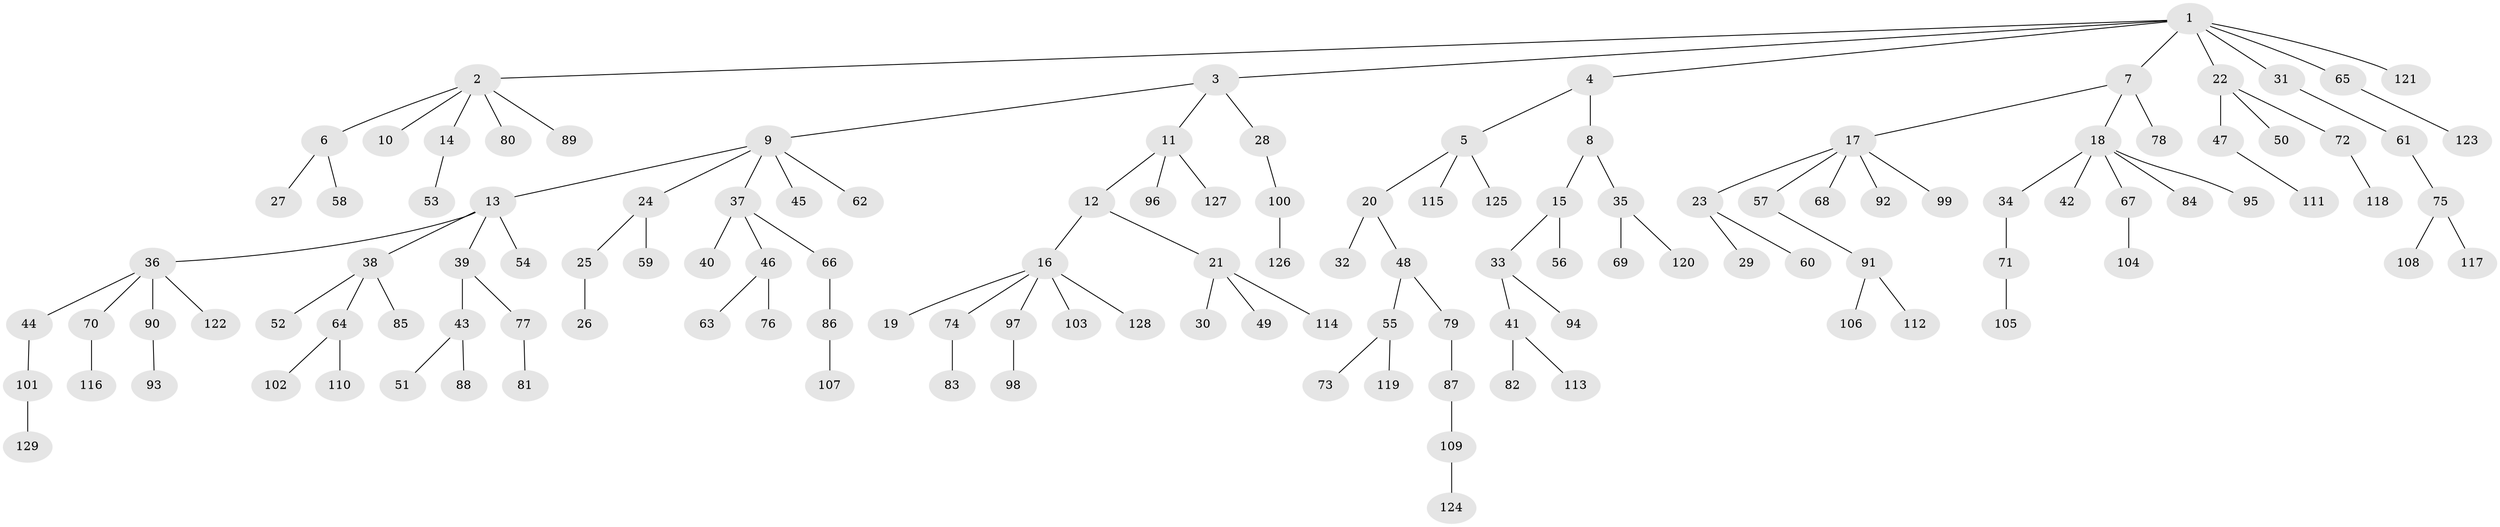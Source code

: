 // coarse degree distribution, {10: 0.011764705882352941, 5: 0.08235294117647059, 4: 0.047058823529411764, 2: 0.18823529411764706, 3: 0.10588235294117647, 1: 0.5647058823529412}
// Generated by graph-tools (version 1.1) at 2025/42/03/06/25 10:42:06]
// undirected, 129 vertices, 128 edges
graph export_dot {
graph [start="1"]
  node [color=gray90,style=filled];
  1;
  2;
  3;
  4;
  5;
  6;
  7;
  8;
  9;
  10;
  11;
  12;
  13;
  14;
  15;
  16;
  17;
  18;
  19;
  20;
  21;
  22;
  23;
  24;
  25;
  26;
  27;
  28;
  29;
  30;
  31;
  32;
  33;
  34;
  35;
  36;
  37;
  38;
  39;
  40;
  41;
  42;
  43;
  44;
  45;
  46;
  47;
  48;
  49;
  50;
  51;
  52;
  53;
  54;
  55;
  56;
  57;
  58;
  59;
  60;
  61;
  62;
  63;
  64;
  65;
  66;
  67;
  68;
  69;
  70;
  71;
  72;
  73;
  74;
  75;
  76;
  77;
  78;
  79;
  80;
  81;
  82;
  83;
  84;
  85;
  86;
  87;
  88;
  89;
  90;
  91;
  92;
  93;
  94;
  95;
  96;
  97;
  98;
  99;
  100;
  101;
  102;
  103;
  104;
  105;
  106;
  107;
  108;
  109;
  110;
  111;
  112;
  113;
  114;
  115;
  116;
  117;
  118;
  119;
  120;
  121;
  122;
  123;
  124;
  125;
  126;
  127;
  128;
  129;
  1 -- 2;
  1 -- 3;
  1 -- 4;
  1 -- 7;
  1 -- 22;
  1 -- 31;
  1 -- 65;
  1 -- 121;
  2 -- 6;
  2 -- 10;
  2 -- 14;
  2 -- 80;
  2 -- 89;
  3 -- 9;
  3 -- 11;
  3 -- 28;
  4 -- 5;
  4 -- 8;
  5 -- 20;
  5 -- 115;
  5 -- 125;
  6 -- 27;
  6 -- 58;
  7 -- 17;
  7 -- 18;
  7 -- 78;
  8 -- 15;
  8 -- 35;
  9 -- 13;
  9 -- 24;
  9 -- 37;
  9 -- 45;
  9 -- 62;
  11 -- 12;
  11 -- 96;
  11 -- 127;
  12 -- 16;
  12 -- 21;
  13 -- 36;
  13 -- 38;
  13 -- 39;
  13 -- 54;
  14 -- 53;
  15 -- 33;
  15 -- 56;
  16 -- 19;
  16 -- 74;
  16 -- 97;
  16 -- 103;
  16 -- 128;
  17 -- 23;
  17 -- 57;
  17 -- 68;
  17 -- 92;
  17 -- 99;
  18 -- 34;
  18 -- 42;
  18 -- 67;
  18 -- 84;
  18 -- 95;
  20 -- 32;
  20 -- 48;
  21 -- 30;
  21 -- 49;
  21 -- 114;
  22 -- 47;
  22 -- 50;
  22 -- 72;
  23 -- 29;
  23 -- 60;
  24 -- 25;
  24 -- 59;
  25 -- 26;
  28 -- 100;
  31 -- 61;
  33 -- 41;
  33 -- 94;
  34 -- 71;
  35 -- 69;
  35 -- 120;
  36 -- 44;
  36 -- 70;
  36 -- 90;
  36 -- 122;
  37 -- 40;
  37 -- 46;
  37 -- 66;
  38 -- 52;
  38 -- 64;
  38 -- 85;
  39 -- 43;
  39 -- 77;
  41 -- 82;
  41 -- 113;
  43 -- 51;
  43 -- 88;
  44 -- 101;
  46 -- 63;
  46 -- 76;
  47 -- 111;
  48 -- 55;
  48 -- 79;
  55 -- 73;
  55 -- 119;
  57 -- 91;
  61 -- 75;
  64 -- 102;
  64 -- 110;
  65 -- 123;
  66 -- 86;
  67 -- 104;
  70 -- 116;
  71 -- 105;
  72 -- 118;
  74 -- 83;
  75 -- 108;
  75 -- 117;
  77 -- 81;
  79 -- 87;
  86 -- 107;
  87 -- 109;
  90 -- 93;
  91 -- 106;
  91 -- 112;
  97 -- 98;
  100 -- 126;
  101 -- 129;
  109 -- 124;
}
